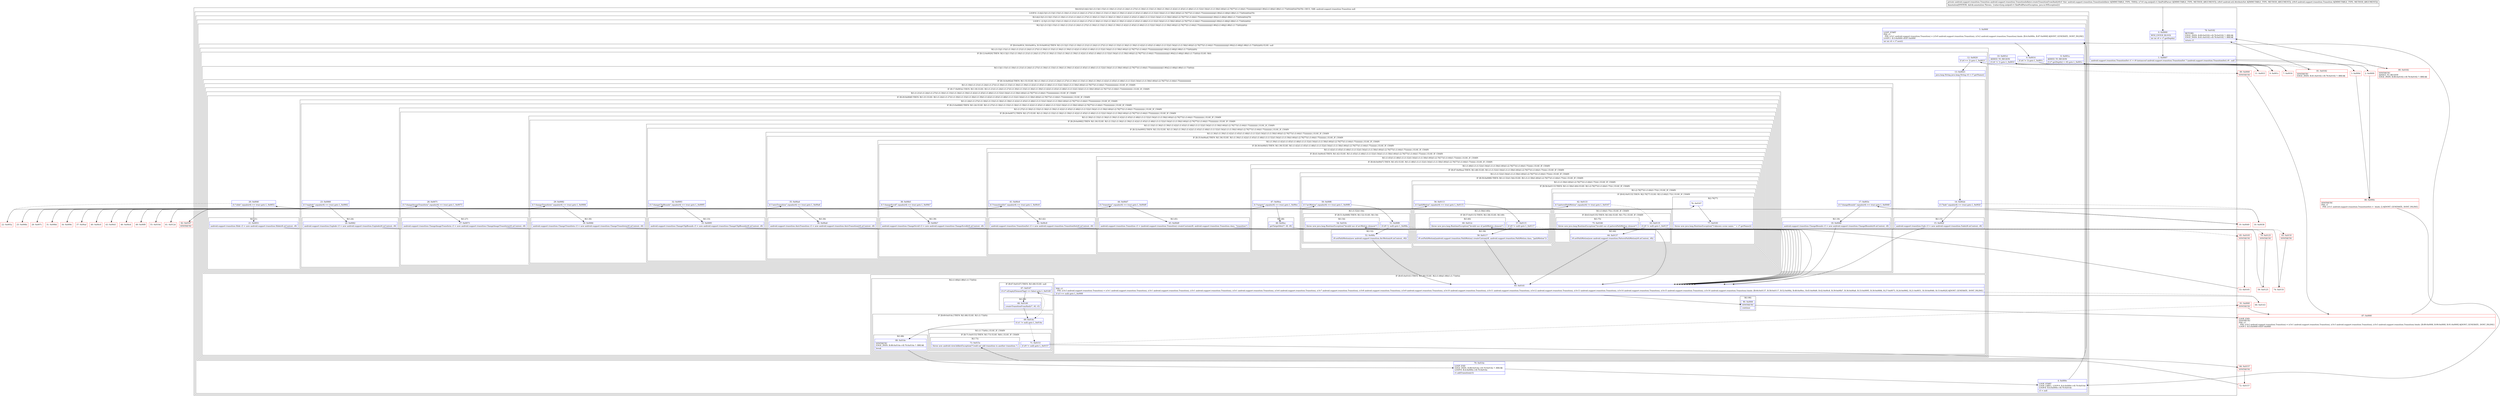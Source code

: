 digraph "CFG forandroid.support.transition.TransitionInflater.createTransitionFromXml(Lorg\/xmlpull\/v1\/XmlPullParser;Landroid\/util\/AttributeSet;Landroid\/support\/transition\/Transition;)Landroid\/support\/transition\/Transition;" {
subgraph cluster_Region_1097728544 {
label = "R(4:0|1|(3:4|(2:5|(1:(3:13|(1:15)(1:(1:18)(1:(1:21)(1:(1:24)(1:(1:27)(1:(1:30)(1:(1:33)(1:(1:36)(1:(1:39)(1:(1:42)(1:(1:45)(1:(1:48)(1:(1:(1:52)(1:54))(1:(1:(1:58)(1:60))(1:(2:76|77)(1:(1:64)(1:75))))))))))))))))|(1:90)(2:(1:68)|(1:88)(1:(1:73)(0))))(0)))|70)|78) | DECL_VAR: android.support.transition.Transition null\l";
node [shape=record,color=blue];
Node_0 [shape=record,label="{0\:\ 0x0000|MTH_ENTER_BLOCK\l|int int r0 = r7.getDepth()\l}"];
Node_1 [shape=record,label="{1\:\ 0x0007|android.support.transition.TransitionSet r1 = r9 instanceof android.support.transition.TransitionSet ? (android.support.transition.TransitionSet) r9 : null\l}"];
subgraph cluster_LoopRegion_1107917442 {
label = "LOOP:0: (3:4|(2:5|(1:(3:13|(1:15)(1:(1:18)(1:(1:21)(1:(1:24)(1:(1:27)(1:(1:30)(1:(1:33)(1:(1:36)(1:(1:39)(1:(1:42)(1:(1:45)(1:(1:48)(1:(1:(1:52)(1:54))(1:(1:(1:58)(1:60))(1:(2:76|77)(1:(1:64)(1:75))))))))))))))))|(1:90)(2:(1:68)|(1:88)(1:(1:73)(0))))(0)))|70)";
node [shape=record,color=blue];
subgraph cluster_Region_832128515 {
label = "R(3:4|(2:5|(1:(3:13|(1:15)(1:(1:18)(1:(1:21)(1:(1:24)(1:(1:27)(1:(1:30)(1:(1:33)(1:(1:36)(1:(1:39)(1:(1:42)(1:(1:45)(1:(1:48)(1:(1:(1:52)(1:54))(1:(1:(1:58)(1:60))(1:(2:76|77)(1:(1:64)(1:75))))))))))))))))|(1:90)(2:(1:68)|(1:88)(1:(1:73)(0))))(0)))|70)";
node [shape=record,color=blue];
Node_4 [shape=record,label="{4\:\ 0x000e|LOOP_START\lLOOP_LABEL: LOOP:0: B:4:0x000e\-\>B:70:0x014e\lLOOP:0: B:4:0x000e\-\>B:70:0x014e\l|r3 = null\l}"];
subgraph cluster_LoopRegion_342850253 {
label = "LOOP:1: (2:5|(1:(3:13|(1:15)(1:(1:18)(1:(1:21)(1:(1:24)(1:(1:27)(1:(1:30)(1:(1:33)(1:(1:36)(1:(1:39)(1:(1:42)(1:(1:45)(1:(1:48)(1:(1:(1:52)(1:54))(1:(1:(1:58)(1:60))(1:(2:76|77)(1:(1:64)(1:75))))))))))))))))|(1:90)(2:(1:68)|(1:88)(1:(1:73)(0))))(0)))";
node [shape=record,color=blue];
subgraph cluster_Region_1710700916 {
label = "R(2:5|(1:(3:13|(1:15)(1:(1:18)(1:(1:21)(1:(1:24)(1:(1:27)(1:(1:30)(1:(1:33)(1:(1:36)(1:(1:39)(1:(1:42)(1:(1:45)(1:(1:48)(1:(1:(1:52)(1:54))(1:(1:(1:58)(1:60))(1:(2:76|77)(1:(1:64)(1:75))))))))))))))))|(1:90)(2:(1:68)|(1:88)(1:(1:73)(0))))(0)))";
node [shape=record,color=blue];
Node_5 [shape=record,label="{5\:\ 0x000f|LOOP_START\lPHI: r3 \l  PHI: (r3v1 android.support.transition.Transition) = (r3v0 android.support.transition.Transition), (r3v2 android.support.transition.Transition) binds: [B:4:0x000e, B:87:0x000f] A[DONT_GENERATE, DONT_INLINE]\lLOOP:1: B:5:0x000f\-\>B:87:0x000f\l|int int r4 = r7.next()\l}"];
subgraph cluster_IfRegion_905178953 {
label = "IF [B:6:0x0014, B:8:0x001a, B:10:0x001d] THEN: R(1:(3:13|(1:15)(1:(1:18)(1:(1:21)(1:(1:24)(1:(1:27)(1:(1:30)(1:(1:33)(1:(1:36)(1:(1:39)(1:(1:42)(1:(1:45)(1:(1:48)(1:(1:(1:52)(1:54))(1:(1:(1:58)(1:60))(1:(2:76|77)(1:(1:64)(1:75))))))))))))))))|(1:90)(2:(1:68)|(1:88)(1:(1:73)(0))))(0)) ELSE: null";
node [shape=record,color=blue];
Node_6 [shape=record,label="{6\:\ 0x0014|if (r4 != 3) goto L_0x001c\l}"];
Node_8 [shape=record,label="{8\:\ 0x001a|ADDED_TO_REGION\l|if (r7.getDepth() \> r0) goto L_0x001c\l}"];
Node_10 [shape=record,label="{10\:\ 0x001d|ADDED_TO_REGION\l|if (r4 != 1) goto L_0x001f\l}"];
subgraph cluster_Region_392436967 {
label = "R(1:(3:13|(1:15)(1:(1:18)(1:(1:21)(1:(1:24)(1:(1:27)(1:(1:30)(1:(1:33)(1:(1:36)(1:(1:39)(1:(1:42)(1:(1:45)(1:(1:48)(1:(1:(1:52)(1:54))(1:(1:(1:58)(1:60))(1:(2:76|77)(1:(1:64)(1:75))))))))))))))))|(1:90)(2:(1:68)|(1:88)(1:(1:73)(0))))(0))";
node [shape=record,color=blue];
subgraph cluster_IfRegion_448406694 {
label = "IF [B:12:0x0020] THEN: R(3:13|(1:15)(1:(1:18)(1:(1:21)(1:(1:24)(1:(1:27)(1:(1:30)(1:(1:33)(1:(1:36)(1:(1:39)(1:(1:42)(1:(1:45)(1:(1:48)(1:(1:(1:52)(1:54))(1:(1:(1:58)(1:60))(1:(2:76|77)(1:(1:64)(1:75))))))))))))))))|(1:90)(2:(1:68)|(1:88)(1:(1:73)(0)))) ELSE: R(0)";
node [shape=record,color=blue];
Node_12 [shape=record,label="{12\:\ 0x0020|if (r4 == 2) goto L_0x0023\l}"];
subgraph cluster_Region_112247801 {
label = "R(3:13|(1:15)(1:(1:18)(1:(1:21)(1:(1:24)(1:(1:27)(1:(1:30)(1:(1:33)(1:(1:36)(1:(1:39)(1:(1:42)(1:(1:45)(1:(1:48)(1:(1:(1:52)(1:54))(1:(1:(1:58)(1:60))(1:(2:76|77)(1:(1:64)(1:75))))))))))))))))|(1:90)(2:(1:68)|(1:88)(1:(1:73)(0))))";
node [shape=record,color=blue];
Node_13 [shape=record,label="{13\:\ 0x0023|java.lang.String java.lang.String r4 = r7.getName()\l}"];
subgraph cluster_IfRegion_1539334242 {
label = "IF [B:14:0x002d] THEN: R(1:15) ELSE: R(1:(1:18)(1:(1:21)(1:(1:24)(1:(1:27)(1:(1:30)(1:(1:33)(1:(1:36)(1:(1:39)(1:(1:42)(1:(1:45)(1:(1:48)(1:(1:(1:52)(1:54))(1:(1:(1:58)(1:60))(1:(2:76|77)(1:(1:64)(1:75))))))))))))))))";
node [shape=record,color=blue];
Node_14 [shape=record,label="{14\:\ 0x002d|if (\"fade\".equals(r4) == true) goto L_0x002f\l}"];
subgraph cluster_Region_963169119 {
label = "R(1:15)";
node [shape=record,color=blue];
Node_15 [shape=record,label="{15\:\ 0x002f|android.support.transition.Fade r3 = new android.support.transition.Fade(r6.mContext, r8)\l}"];
}
subgraph cluster_Region_1796336752 {
label = "R(1:(1:18)(1:(1:21)(1:(1:24)(1:(1:27)(1:(1:30)(1:(1:33)(1:(1:36)(1:(1:39)(1:(1:42)(1:(1:45)(1:(1:48)(1:(1:(1:52)(1:54))(1:(1:(1:58)(1:60))(1:(2:76|77)(1:(1:64)(1:75)))))))))))))))) | ELSE_IF_CHAIN\l";
node [shape=record,color=blue];
subgraph cluster_IfRegion_127983351 {
label = "IF [B:17:0x003e] THEN: R(1:18) ELSE: R(1:(1:21)(1:(1:24)(1:(1:27)(1:(1:30)(1:(1:33)(1:(1:36)(1:(1:39)(1:(1:42)(1:(1:45)(1:(1:48)(1:(1:(1:52)(1:54))(1:(1:(1:58)(1:60))(1:(2:76|77)(1:(1:64)(1:75))))))))))))))) | ELSE_IF_CHAIN\l";
node [shape=record,color=blue];
Node_17 [shape=record,label="{17\:\ 0x003e|if (\"changeBounds\".equals(r4) == true) goto L_0x0040\l}"];
subgraph cluster_Region_1817287591 {
label = "R(1:18)";
node [shape=record,color=blue];
Node_18 [shape=record,label="{18\:\ 0x0040|android.support.transition.ChangeBounds r3 = new android.support.transition.ChangeBounds(r6.mContext, r8)\l}"];
}
subgraph cluster_Region_1657095930 {
label = "R(1:(1:21)(1:(1:24)(1:(1:27)(1:(1:30)(1:(1:33)(1:(1:36)(1:(1:39)(1:(1:42)(1:(1:45)(1:(1:48)(1:(1:(1:52)(1:54))(1:(1:(1:58)(1:60))(1:(2:76|77)(1:(1:64)(1:75))))))))))))))) | ELSE_IF_CHAIN\l";
node [shape=record,color=blue];
subgraph cluster_IfRegion_1282688433 {
label = "IF [B:20:0x004f] THEN: R(1:21) ELSE: R(1:(1:24)(1:(1:27)(1:(1:30)(1:(1:33)(1:(1:36)(1:(1:39)(1:(1:42)(1:(1:45)(1:(1:48)(1:(1:(1:52)(1:54))(1:(1:(1:58)(1:60))(1:(2:76|77)(1:(1:64)(1:75)))))))))))))) | ELSE_IF_CHAIN\l";
node [shape=record,color=blue];
Node_20 [shape=record,label="{20\:\ 0x004f|if (\"slide\".equals(r4) == true) goto L_0x0051\l}"];
subgraph cluster_Region_1300967601 {
label = "R(1:21)";
node [shape=record,color=blue];
Node_21 [shape=record,label="{21\:\ 0x0051|android.support.transition.Slide r3 = new android.support.transition.Slide(r6.mContext, r8)\l}"];
}
subgraph cluster_Region_227799421 {
label = "R(1:(1:24)(1:(1:27)(1:(1:30)(1:(1:33)(1:(1:36)(1:(1:39)(1:(1:42)(1:(1:45)(1:(1:48)(1:(1:(1:52)(1:54))(1:(1:(1:58)(1:60))(1:(2:76|77)(1:(1:64)(1:75)))))))))))))) | ELSE_IF_CHAIN\l";
node [shape=record,color=blue];
subgraph cluster_IfRegion_1289484493 {
label = "IF [B:23:0x0060] THEN: R(1:24) ELSE: R(1:(1:27)(1:(1:30)(1:(1:33)(1:(1:36)(1:(1:39)(1:(1:42)(1:(1:45)(1:(1:48)(1:(1:(1:52)(1:54))(1:(1:(1:58)(1:60))(1:(2:76|77)(1:(1:64)(1:75))))))))))))) | ELSE_IF_CHAIN\l";
node [shape=record,color=blue];
Node_23 [shape=record,label="{23\:\ 0x0060|if (\"explode\".equals(r4) == true) goto L_0x0062\l}"];
subgraph cluster_Region_1828226855 {
label = "R(1:24)";
node [shape=record,color=blue];
Node_24 [shape=record,label="{24\:\ 0x0062|android.support.transition.Explode r3 = new android.support.transition.Explode(r6.mContext, r8)\l}"];
}
subgraph cluster_Region_975656716 {
label = "R(1:(1:27)(1:(1:30)(1:(1:33)(1:(1:36)(1:(1:39)(1:(1:42)(1:(1:45)(1:(1:48)(1:(1:(1:52)(1:54))(1:(1:(1:58)(1:60))(1:(2:76|77)(1:(1:64)(1:75))))))))))))) | ELSE_IF_CHAIN\l";
node [shape=record,color=blue];
subgraph cluster_IfRegion_348148292 {
label = "IF [B:26:0x0071] THEN: R(1:27) ELSE: R(1:(1:30)(1:(1:33)(1:(1:36)(1:(1:39)(1:(1:42)(1:(1:45)(1:(1:48)(1:(1:(1:52)(1:54))(1:(1:(1:58)(1:60))(1:(2:76|77)(1:(1:64)(1:75)))))))))))) | ELSE_IF_CHAIN\l";
node [shape=record,color=blue];
Node_26 [shape=record,label="{26\:\ 0x0071|if (\"changeImageTransform\".equals(r4) == true) goto L_0x0073\l}"];
subgraph cluster_Region_1143093715 {
label = "R(1:27)";
node [shape=record,color=blue];
Node_27 [shape=record,label="{27\:\ 0x0073|android.support.transition.ChangeImageTransform r3 = new android.support.transition.ChangeImageTransform(r6.mContext, r8)\l}"];
}
subgraph cluster_Region_1580289620 {
label = "R(1:(1:30)(1:(1:33)(1:(1:36)(1:(1:39)(1:(1:42)(1:(1:45)(1:(1:48)(1:(1:(1:52)(1:54))(1:(1:(1:58)(1:60))(1:(2:76|77)(1:(1:64)(1:75)))))))))))) | ELSE_IF_CHAIN\l";
node [shape=record,color=blue];
subgraph cluster_IfRegion_353788237 {
label = "IF [B:29:0x0082] THEN: R(1:30) ELSE: R(1:(1:33)(1:(1:36)(1:(1:39)(1:(1:42)(1:(1:45)(1:(1:48)(1:(1:(1:52)(1:54))(1:(1:(1:58)(1:60))(1:(2:76|77)(1:(1:64)(1:75))))))))))) | ELSE_IF_CHAIN\l";
node [shape=record,color=blue];
Node_29 [shape=record,label="{29\:\ 0x0082|if (\"changeTransform\".equals(r4) == true) goto L_0x0084\l}"];
subgraph cluster_Region_3422702 {
label = "R(1:30)";
node [shape=record,color=blue];
Node_30 [shape=record,label="{30\:\ 0x0084|android.support.transition.ChangeTransform r3 = new android.support.transition.ChangeTransform(r6.mContext, r8)\l}"];
}
subgraph cluster_Region_369828350 {
label = "R(1:(1:33)(1:(1:36)(1:(1:39)(1:(1:42)(1:(1:45)(1:(1:48)(1:(1:(1:52)(1:54))(1:(1:(1:58)(1:60))(1:(2:76|77)(1:(1:64)(1:75))))))))))) | ELSE_IF_CHAIN\l";
node [shape=record,color=blue];
subgraph cluster_IfRegion_2065819539 {
label = "IF [B:32:0x0093] THEN: R(1:33) ELSE: R(1:(1:36)(1:(1:39)(1:(1:42)(1:(1:45)(1:(1:48)(1:(1:(1:52)(1:54))(1:(1:(1:58)(1:60))(1:(2:76|77)(1:(1:64)(1:75)))))))))) | ELSE_IF_CHAIN\l";
node [shape=record,color=blue];
Node_32 [shape=record,label="{32\:\ 0x0093|if (\"changeClipBounds\".equals(r4) == true) goto L_0x0095\l}"];
subgraph cluster_Region_181760241 {
label = "R(1:33)";
node [shape=record,color=blue];
Node_33 [shape=record,label="{33\:\ 0x0095|android.support.transition.ChangeClipBounds r3 = new android.support.transition.ChangeClipBounds(r6.mContext, r8)\l}"];
}
subgraph cluster_Region_75575899 {
label = "R(1:(1:36)(1:(1:39)(1:(1:42)(1:(1:45)(1:(1:48)(1:(1:(1:52)(1:54))(1:(1:(1:58)(1:60))(1:(2:76|77)(1:(1:64)(1:75)))))))))) | ELSE_IF_CHAIN\l";
node [shape=record,color=blue];
subgraph cluster_IfRegion_1747940778 {
label = "IF [B:35:0x00a4] THEN: R(1:36) ELSE: R(1:(1:39)(1:(1:42)(1:(1:45)(1:(1:48)(1:(1:(1:52)(1:54))(1:(1:(1:58)(1:60))(1:(2:76|77)(1:(1:64)(1:75))))))))) | ELSE_IF_CHAIN\l";
node [shape=record,color=blue];
Node_35 [shape=record,label="{35\:\ 0x00a4|if (\"autoTransition\".equals(r4) == true) goto L_0x00a6\l}"];
subgraph cluster_Region_861107236 {
label = "R(1:36)";
node [shape=record,color=blue];
Node_36 [shape=record,label="{36\:\ 0x00a6|android.support.transition.AutoTransition r3 = new android.support.transition.AutoTransition(r6.mContext, r8)\l}"];
}
subgraph cluster_Region_69114608 {
label = "R(1:(1:39)(1:(1:42)(1:(1:45)(1:(1:48)(1:(1:(1:52)(1:54))(1:(1:(1:58)(1:60))(1:(2:76|77)(1:(1:64)(1:75))))))))) | ELSE_IF_CHAIN\l";
node [shape=record,color=blue];
subgraph cluster_IfRegion_2120960153 {
label = "IF [B:38:0x00b5] THEN: R(1:39) ELSE: R(1:(1:42)(1:(1:45)(1:(1:48)(1:(1:(1:52)(1:54))(1:(1:(1:58)(1:60))(1:(2:76|77)(1:(1:64)(1:75)))))))) | ELSE_IF_CHAIN\l";
node [shape=record,color=blue];
Node_38 [shape=record,label="{38\:\ 0x00b5|if (\"changeScroll\".equals(r4) == true) goto L_0x00b7\l}"];
subgraph cluster_Region_1208060537 {
label = "R(1:39)";
node [shape=record,color=blue];
Node_39 [shape=record,label="{39\:\ 0x00b7|android.support.transition.ChangeScroll r3 = new android.support.transition.ChangeScroll(r6.mContext, r8)\l}"];
}
subgraph cluster_Region_1351169993 {
label = "R(1:(1:42)(1:(1:45)(1:(1:48)(1:(1:(1:52)(1:54))(1:(1:(1:58)(1:60))(1:(2:76|77)(1:(1:64)(1:75)))))))) | ELSE_IF_CHAIN\l";
node [shape=record,color=blue];
subgraph cluster_IfRegion_1481720336 {
label = "IF [B:41:0x00c6] THEN: R(1:42) ELSE: R(1:(1:45)(1:(1:48)(1:(1:(1:52)(1:54))(1:(1:(1:58)(1:60))(1:(2:76|77)(1:(1:64)(1:75))))))) | ELSE_IF_CHAIN\l";
node [shape=record,color=blue];
Node_41 [shape=record,label="{41\:\ 0x00c6|if (\"transitionSet\".equals(r4) == true) goto L_0x00c8\l}"];
subgraph cluster_Region_720634870 {
label = "R(1:42)";
node [shape=record,color=blue];
Node_42 [shape=record,label="{42\:\ 0x00c8|android.support.transition.TransitionSet r3 = new android.support.transition.TransitionSet(r6.mContext, r8)\l}"];
}
subgraph cluster_Region_524482807 {
label = "R(1:(1:45)(1:(1:48)(1:(1:(1:52)(1:54))(1:(1:(1:58)(1:60))(1:(2:76|77)(1:(1:64)(1:75))))))) | ELSE_IF_CHAIN\l";
node [shape=record,color=blue];
subgraph cluster_IfRegion_750271478 {
label = "IF [B:44:0x00d7] THEN: R(1:45) ELSE: R(1:(1:48)(1:(1:(1:52)(1:54))(1:(1:(1:58)(1:60))(1:(2:76|77)(1:(1:64)(1:75)))))) | ELSE_IF_CHAIN\l";
node [shape=record,color=blue];
Node_44 [shape=record,label="{44\:\ 0x00d7|if (\"transition\".equals(r4) == true) goto L_0x00d9\l}"];
subgraph cluster_Region_5717266 {
label = "R(1:45)";
node [shape=record,color=blue];
Node_45 [shape=record,label="{45\:\ 0x00d9|android.support.transition.Transition r3 = (android.support.transition.Transition) createCustom(r8, android.support.transition.Transition.class, \"transition\")\l}"];
}
subgraph cluster_Region_308019886 {
label = "R(1:(1:48)(1:(1:(1:52)(1:54))(1:(1:(1:58)(1:60))(1:(2:76|77)(1:(1:64)(1:75)))))) | ELSE_IF_CHAIN\l";
node [shape=record,color=blue];
subgraph cluster_IfRegion_1068079598 {
label = "IF [B:47:0x00ea] THEN: R(1:48) ELSE: R(1:(1:(1:52)(1:54))(1:(1:(1:58)(1:60))(1:(2:76|77)(1:(1:64)(1:75))))) | ELSE_IF_CHAIN\l";
node [shape=record,color=blue];
Node_47 [shape=record,label="{47\:\ 0x00ea|if (\"targets\".equals(r4) == true) goto L_0x00ec\l}"];
subgraph cluster_Region_1650840335 {
label = "R(1:48)";
node [shape=record,color=blue];
Node_48 [shape=record,label="{48\:\ 0x00ec|getTargetIds(r7, r8, r9)\l}"];
}
subgraph cluster_Region_2076936181 {
label = "R(1:(1:(1:52)(1:54))(1:(1:(1:58)(1:60))(1:(2:76|77)(1:(1:64)(1:75))))) | ELSE_IF_CHAIN\l";
node [shape=record,color=blue];
subgraph cluster_IfRegion_455221506 {
label = "IF [B:50:0x00f6] THEN: R(1:(1:52)(1:54)) ELSE: R(1:(1:(1:58)(1:60))(1:(2:76|77)(1:(1:64)(1:75)))) | ELSE_IF_CHAIN\l";
node [shape=record,color=blue];
Node_50 [shape=record,label="{50\:\ 0x00f6|if (\"arcMotion\".equals(r4) == true) goto L_0x00f8\l}"];
subgraph cluster_Region_1933987131 {
label = "R(1:(1:52)(1:54))";
node [shape=record,color=blue];
subgraph cluster_IfRegion_33388687 {
label = "IF [B:51:0x00f8] THEN: R(1:52) ELSE: R(1:54)";
node [shape=record,color=blue];
Node_51 [shape=record,label="{51\:\ 0x00f8|if (r9 != null) goto L_0x00fa\l}"];
subgraph cluster_Region_1305230868 {
label = "R(1:52)";
node [shape=record,color=blue];
Node_52 [shape=record,label="{52\:\ 0x00fa|r9.setPathMotion(new android.support.transition.ArcMotion(r6.mContext, r8))\l}"];
}
subgraph cluster_Region_1780477047 {
label = "R(1:54)";
node [shape=record,color=blue];
Node_54 [shape=record,label="{54\:\ 0x010c|throw new java.lang.RuntimeException(\"Invalid use of arcMotion element\")\l}"];
}
}
}
subgraph cluster_Region_728849306 {
label = "R(1:(1:(1:58)(1:60))(1:(2:76|77)(1:(1:64)(1:75)))) | ELSE_IF_CHAIN\l";
node [shape=record,color=blue];
subgraph cluster_IfRegion_1227989428 {
label = "IF [B:56:0x0113] THEN: R(1:(1:58)(1:60)) ELSE: R(1:(2:76|77)(1:(1:64)(1:75))) | ELSE_IF_CHAIN\l";
node [shape=record,color=blue];
Node_56 [shape=record,label="{56\:\ 0x0113|if (\"pathMotion\".equals(r4) == true) goto L_0x0115\l}"];
subgraph cluster_Region_1092773755 {
label = "R(1:(1:58)(1:60))";
node [shape=record,color=blue];
subgraph cluster_IfRegion_1832046037 {
label = "IF [B:57:0x0115] THEN: R(1:58) ELSE: R(1:60)";
node [shape=record,color=blue];
Node_57 [shape=record,label="{57\:\ 0x0115|if (r9 != null) goto L_0x0117\l}"];
subgraph cluster_Region_2027677776 {
label = "R(1:58)";
node [shape=record,color=blue];
Node_58 [shape=record,label="{58\:\ 0x0117|r9.setPathMotion((android.support.transition.PathMotion) createCustom(r8, android.support.transition.PathMotion.class, \"pathMotion\"))\l}"];
}
subgraph cluster_Region_1507316058 {
label = "R(1:60)";
node [shape=record,color=blue];
Node_60 [shape=record,label="{60\:\ 0x012c|throw new java.lang.RuntimeException(\"Invalid use of pathMotion element\")\l}"];
}
}
}
subgraph cluster_Region_194804900 {
label = "R(1:(2:76|77)(1:(1:64)(1:75))) | ELSE_IF_CHAIN\l";
node [shape=record,color=blue];
subgraph cluster_IfRegion_616252655 {
label = "IF [B:62:0x0133] THEN: R(2:76|77) ELSE: R(1:(1:64)(1:75)) | ELSE_IF_CHAIN\l";
node [shape=record,color=blue];
Node_62 [shape=record,label="{62\:\ 0x0133|if (\"patternPathMotion\".equals(r4) != true) goto L_0x0167\l}"];
subgraph cluster_Region_1882932327 {
label = "R(2:76|77)";
node [shape=record,color=blue];
Node_76 [shape=record,label="{76\:\ 0x0167}"];
Node_77 [shape=record,label="{77\:\ 0x0181|throw new java.lang.RuntimeException(\"Unknown scene name: \" + r7.getName())\l}"];
}
subgraph cluster_Region_1468377944 {
label = "R(1:(1:64)(1:75)) | ELSE_IF_CHAIN\l";
node [shape=record,color=blue];
subgraph cluster_IfRegion_809496051 {
label = "IF [B:63:0x0135] THEN: R(1:64) ELSE: R(1:75) | ELSE_IF_CHAIN\l";
node [shape=record,color=blue];
Node_63 [shape=record,label="{63\:\ 0x0135|if (r9 != null) goto L_0x0137\l}"];
subgraph cluster_Region_1487851020 {
label = "R(1:64)";
node [shape=record,color=blue];
Node_64 [shape=record,label="{64\:\ 0x0137|r9.setPathMotion(new android.support.transition.PatternPathMotion(r6.mContext, r8))\l}"];
}
subgraph cluster_Region_1922871554 {
label = "R(1:75)";
node [shape=record,color=blue];
Node_75 [shape=record,label="{75\:\ 0x0166|throw new java.lang.RuntimeException(\"Invalid use of patternPathMotion element\")\l}"];
}
}
}
}
}
}
}
}
}
}
}
}
}
}
}
}
}
}
}
}
}
}
}
}
}
}
}
}
}
}
}
}
subgraph cluster_IfRegion_293712618 {
label = "IF [B:65:0x0141] THEN: R(1:90) ELSE: R(2:(1:68)|(1:88)(1:(1:73)(0)))";
node [shape=record,color=blue];
Node_65 [shape=record,label="{65\:\ 0x0141|PHI: r3 \l  PHI: (r3v3 android.support.transition.Transition) = (r3v1 android.support.transition.Transition), (r3v1 android.support.transition.Transition), (r3v1 android.support.transition.Transition), (r3v1 android.support.transition.Transition), (r3v6 android.support.transition.Transition), (r3v7 android.support.transition.Transition), (r3v8 android.support.transition.Transition), (r3v9 android.support.transition.Transition), (r3v10 android.support.transition.Transition), (r3v11 android.support.transition.Transition), (r3v12 android.support.transition.Transition), (r3v13 android.support.transition.Transition), (r3v14 android.support.transition.Transition), (r3v15 android.support.transition.Transition), (r3v16 android.support.transition.Transition) binds: [B:64:0x0137, B:58:0x0117, B:52:0x00fa, B:48:0x00ec, B:45:0x00d9, B:42:0x00c8, B:39:0x00b7, B:36:0x00a6, B:33:0x0095, B:30:0x0084, B:27:0x0073, B:24:0x0062, B:21:0x0051, B:18:0x0040, B:15:0x002f] A[DONT_GENERATE, DONT_INLINE]\l|if (r3 == null) goto L_0x000f\l}"];
subgraph cluster_Region_146348898 {
label = "R(1:90)";
node [shape=record,color=blue];
Node_90 [shape=record,label="{90\:\ 0x000f|SYNTHETIC\l|continue\l}"];
}
subgraph cluster_Region_1193689075 {
label = "R(2:(1:68)|(1:88)(1:(1:73)(0)))";
node [shape=record,color=blue];
subgraph cluster_IfRegion_1767266229 {
label = "IF [B:67:0x0147] THEN: R(1:68) ELSE: null";
node [shape=record,color=blue];
Node_67 [shape=record,label="{67\:\ 0x0147|if (r7.isEmptyElementTag() == false) goto L_0x0149\l}"];
subgraph cluster_Region_85657299 {
label = "R(1:68)";
node [shape=record,color=blue];
Node_68 [shape=record,label="{68\:\ 0x0149|createTransitionFromXml(r7, r8, r3)\l}"];
}
}
subgraph cluster_IfRegion_147675994 {
label = "IF [B:69:0x014c] THEN: R(1:88) ELSE: R(1:(1:73)(0))";
node [shape=record,color=blue];
Node_69 [shape=record,label="{69\:\ 0x014c|if (r1 != null) goto L_0x014e\l}"];
subgraph cluster_Region_2119561020 {
label = "R(1:88)";
node [shape=record,color=blue];
Node_88 [shape=record,label="{88\:\ 0x014e|SYNTHETIC\lEDGE_INSN: B:88:0x014e\-\>B:70:0x014e ?: BREAK  \l|break\l}"];
}
subgraph cluster_Region_1056410015 {
label = "R(1:(1:73)(0)) | ELSE_IF_CHAIN\l";
node [shape=record,color=blue];
subgraph cluster_IfRegion_1222172693 {
label = "IF [B:71:0x0153] THEN: R(1:73) ELSE: R(0) | ELSE_IF_CHAIN\l";
node [shape=record,color=blue];
Node_71 [shape=record,label="{71\:\ 0x0153|if (r9 != null) goto L_0x0157\l}"];
subgraph cluster_Region_334036292 {
label = "R(1:73)";
node [shape=record,color=blue];
Node_73 [shape=record,label="{73\:\ 0x015e|throw new android.view.InflateException(\"Could not add transition to another transition.\")\l}"];
}
subgraph cluster_Region_1108724746 {
label = "R(0)";
node [shape=record,color=blue];
}
}
}
}
}
}
}
subgraph cluster_Region_1085017766 {
label = "R(0)";
node [shape=record,color=blue];
}
}
}
}
}
}
Node_70 [shape=record,label="{70\:\ 0x014e|LOOP_END\lEDGE_INSN: B:88:0x014e\-\>B:70:0x014e ?: BREAK  \lLOOP:0: B:4:0x000e\-\>B:70:0x014e\l|r1.addTransition(r3)\l}"];
}
}
Node_78 [shape=record,label="{78\:\ 0x0182|RETURN\lEDGE_INSN: B:80:0x0182\-\>B:78:0x0182 ?: BREAK  \lEDGE_INSN: B:81:0x0182\-\>B:78:0x0182 ?: BREAK  \l|return r3\l}"];
}
Node_2 [shape=record,color=red,label="{2\:\ 0x0009}"];
Node_3 [shape=record,color=red,label="{3\:\ 0x000d}"];
Node_7 [shape=record,color=red,label="{7\:\ 0x0016}"];
Node_9 [shape=record,color=red,label="{9\:\ 0x001c}"];
Node_11 [shape=record,color=red,label="{11\:\ 0x001f}"];
Node_16 [shape=record,color=red,label="{16\:\ 0x0038}"];
Node_19 [shape=record,color=red,label="{19\:\ 0x0049}"];
Node_22 [shape=record,color=red,label="{22\:\ 0x005a}"];
Node_25 [shape=record,color=red,label="{25\:\ 0x006b}"];
Node_28 [shape=record,color=red,label="{28\:\ 0x007c}"];
Node_31 [shape=record,color=red,label="{31\:\ 0x008d}"];
Node_34 [shape=record,color=red,label="{34\:\ 0x009e}"];
Node_37 [shape=record,color=red,label="{37\:\ 0x00af}"];
Node_40 [shape=record,color=red,label="{40\:\ 0x00c0}"];
Node_43 [shape=record,color=red,label="{43\:\ 0x00d1}"];
Node_46 [shape=record,color=red,label="{46\:\ 0x00e4}"];
Node_49 [shape=record,color=red,label="{49\:\ 0x00f0}"];
Node_53 [shape=record,color=red,label="{53\:\ 0x0105}"];
Node_55 [shape=record,color=red,label="{55\:\ 0x010d}"];
Node_59 [shape=record,color=red,label="{59\:\ 0x0125}"];
Node_61 [shape=record,color=red,label="{61\:\ 0x012d}"];
Node_66 [shape=record,color=red,label="{66\:\ 0x0143}"];
Node_72 [shape=record,color=red,label="{72\:\ 0x0157}"];
Node_74 [shape=record,color=red,label="{74\:\ 0x015f}"];
Node_79 [shape=record,color=red,label="{79\:\ 0x0125|SYNTHETIC\l}"];
Node_80 [shape=record,color=red,label="{80\:\ 0x0182|SYNTHETIC\lADDED_TO_REGION\lEDGE_INSN: B:80:0x0182\-\>B:78:0x0182 ?: BREAK  \l}"];
Node_81 [shape=record,color=red,label="{81\:\ 0x0182|SYNTHETIC\lEDGE_INSN: B:81:0x0182\-\>B:78:0x0182 ?: BREAK  \l}"];
Node_82 [shape=record,color=red,label="{82\:\ 0x0167|SYNTHETIC\l}"];
Node_83 [shape=record,color=red,label="{83\:\ 0x015f|SYNTHETIC\l}"];
Node_84 [shape=record,color=red,label="{84\:\ 0x0157|SYNTHETIC\l}"];
Node_85 [shape=record,color=red,label="{85\:\ 0x0105|SYNTHETIC\l}"];
Node_86 [shape=record,color=red,label="{86\:\ 0x000e|SYNTHETIC\lPHI: r1 \l  PHI: (r1v1 android.support.transition.TransitionSet) =  binds: [] A[DONT_GENERATE, DONT_INLINE]\l}"];
Node_87 [shape=record,color=red,label="{87\:\ 0x000f|LOOP_END\lSYNTHETIC\lPHI: r3 \l  PHI: (r3v2 android.support.transition.Transition) = (r3v1 android.support.transition.Transition), (r3v3 android.support.transition.Transition), (r3v3 android.support.transition.Transition) binds: [B:89:0x000f, B:90:0x000f, B:91:0x000f] A[DONT_GENERATE, DONT_INLINE]\lLOOP:1: B:5:0x000f\-\>B:87:0x000f\l}"];
Node_89 [shape=record,color=red,label="{89\:\ 0x000f|SYNTHETIC\l}"];
Node_91 [shape=record,color=red,label="{91\:\ 0x000f|SYNTHETIC\l}"];
MethodNode[shape=record,label="{private android.support.transition.Transition android.support.transition.TransitionInflater.createTransitionFromXml((r6v0 'this' android.support.transition.TransitionInflater A[IMMUTABLE_TYPE, THIS]), (r7v0 org.xmlpull.v1.XmlPullParser A[IMMUTABLE_TYPE, METHOD_ARGUMENT]), (r8v0 android.util.AttributeSet A[IMMUTABLE_TYPE, METHOD_ARGUMENT]), (r9v0 android.support.transition.Transition A[IMMUTABLE_TYPE, METHOD_ARGUMENT]))  | Annotation[SYSTEM, dalvik.annotation.Throws, \{value=[org.xmlpull.v1.XmlPullParserException, java.io.IOException]\}]\l}"];
MethodNode -> Node_0;
Node_0 -> Node_1;
Node_1 -> Node_2;
Node_1 -> Node_3;
Node_4 -> Node_5;
Node_5 -> Node_6;
Node_6 -> Node_7[style=dashed];
Node_6 -> Node_9;
Node_8 -> Node_9;
Node_8 -> Node_80[style=dashed];
Node_10 -> Node_11;
Node_10 -> Node_81[style=dashed];
Node_12 -> Node_13;
Node_12 -> Node_89[style=dashed];
Node_13 -> Node_14;
Node_14 -> Node_15;
Node_14 -> Node_16[style=dashed];
Node_15 -> Node_65;
Node_17 -> Node_18;
Node_17 -> Node_19[style=dashed];
Node_18 -> Node_65;
Node_20 -> Node_21;
Node_20 -> Node_22[style=dashed];
Node_21 -> Node_65;
Node_23 -> Node_24;
Node_23 -> Node_25[style=dashed];
Node_24 -> Node_65;
Node_26 -> Node_27;
Node_26 -> Node_28[style=dashed];
Node_27 -> Node_65;
Node_29 -> Node_30;
Node_29 -> Node_31[style=dashed];
Node_30 -> Node_65;
Node_32 -> Node_33;
Node_32 -> Node_34[style=dashed];
Node_33 -> Node_65;
Node_35 -> Node_36;
Node_35 -> Node_37[style=dashed];
Node_36 -> Node_65;
Node_38 -> Node_39;
Node_38 -> Node_40[style=dashed];
Node_39 -> Node_65;
Node_41 -> Node_42;
Node_41 -> Node_43[style=dashed];
Node_42 -> Node_65;
Node_44 -> Node_45;
Node_44 -> Node_46[style=dashed];
Node_45 -> Node_65;
Node_47 -> Node_48;
Node_47 -> Node_49[style=dashed];
Node_48 -> Node_65;
Node_50 -> Node_51;
Node_50 -> Node_55[style=dashed];
Node_51 -> Node_52;
Node_51 -> Node_85[style=dashed];
Node_52 -> Node_65;
Node_56 -> Node_57;
Node_56 -> Node_61[style=dashed];
Node_57 -> Node_58;
Node_57 -> Node_79[style=dashed];
Node_58 -> Node_65;
Node_62 -> Node_63[style=dashed];
Node_62 -> Node_82;
Node_76 -> Node_77;
Node_63 -> Node_64;
Node_63 -> Node_83[style=dashed];
Node_64 -> Node_65;
Node_65 -> Node_66[style=dashed];
Node_65 -> Node_90;
Node_90 -> Node_87;
Node_67 -> Node_68;
Node_67 -> Node_69[style=dashed];
Node_68 -> Node_69;
Node_69 -> Node_71[style=dashed];
Node_69 -> Node_88;
Node_88 -> Node_70;
Node_71 -> Node_84;
Node_71 -> Node_91[style=dashed];
Node_70 -> Node_4;
Node_2 -> Node_86;
Node_3 -> Node_86;
Node_7 -> Node_8;
Node_9 -> Node_10;
Node_11 -> Node_12;
Node_16 -> Node_17;
Node_19 -> Node_20;
Node_22 -> Node_23;
Node_25 -> Node_26;
Node_28 -> Node_29;
Node_31 -> Node_32;
Node_34 -> Node_35;
Node_37 -> Node_38;
Node_40 -> Node_41;
Node_43 -> Node_44;
Node_46 -> Node_47;
Node_49 -> Node_50;
Node_53 -> Node_54;
Node_55 -> Node_56;
Node_59 -> Node_60;
Node_61 -> Node_62;
Node_66 -> Node_67;
Node_72 -> Node_73;
Node_74 -> Node_75;
Node_79 -> Node_59;
Node_80 -> Node_78;
Node_81 -> Node_78;
Node_82 -> Node_76;
Node_83 -> Node_74;
Node_84 -> Node_72;
Node_85 -> Node_53;
Node_86 -> Node_4;
Node_87 -> Node_5;
Node_89 -> Node_87;
Node_91 -> Node_87;
}

